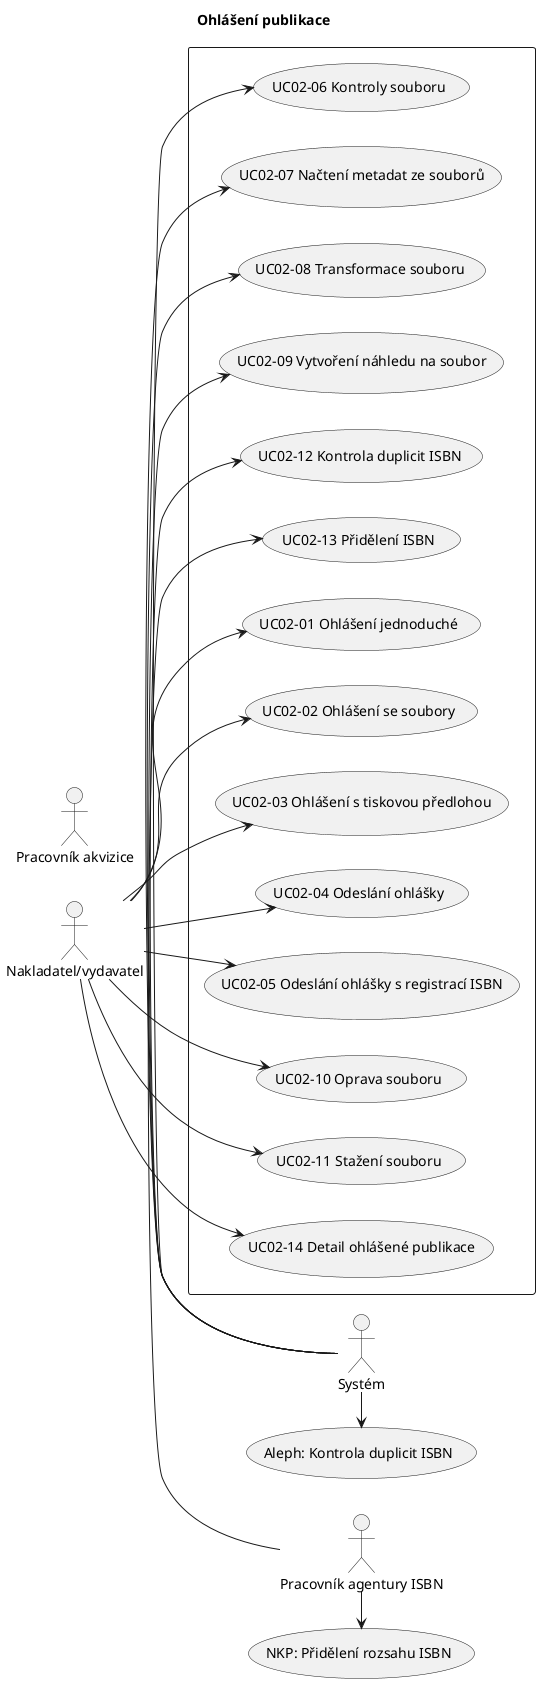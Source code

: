 @startuml
left to right direction
title Ohlášení publikace
skinparam packageStyle rect

actor :Nakladatel/vydavatel: as nakl
actor :Pracovník agentury ISBN: as isbn
actor :Pracovník akvizice: as akv
actor :Systém: as sys

:isbn: -> (NKP: Přidělení rozsahu ISBN)
:sys: -> (Aleph: Kontrola duplicit ISBN)

rectangle  {
	   :nakl: --> (UC02-01 Ohlášení jednoduché)
	   :nakl: --> (UC02-02 Ohlášení se soubory)
	   :nakl: --> (UC02-03 Ohlášení s tiskovou předlohou)
	   :nakl: --> (UC02-04 Odeslání ohlášky)
	   :nakl: --> (UC02-05 Odeslání ohlášky s registrací ISBN)
	   :sys: -left-> (UC02-06 Kontroly souboru)
	   :sys: -left-> (UC02-07 Načtení metadat ze souborů)
	   :sys: -left-> (UC02-08 Transformace souboru)
	   :sys: -left-> (UC02-09 Vytvoření náhledu na soubor)
	   :nakl: --> (UC02-10 Oprava souboru)
	   :nakl: --> (UC02-11 Stažení souboru)
	   :sys: -left-> (UC02-12 Kontrola duplicit ISBN)
	   :isbn: -left-> (UC02-13 Přidělení ISBN)
	   :nakl: --> (UC02-14 Detail ohlášené publikace)
}

@enduml